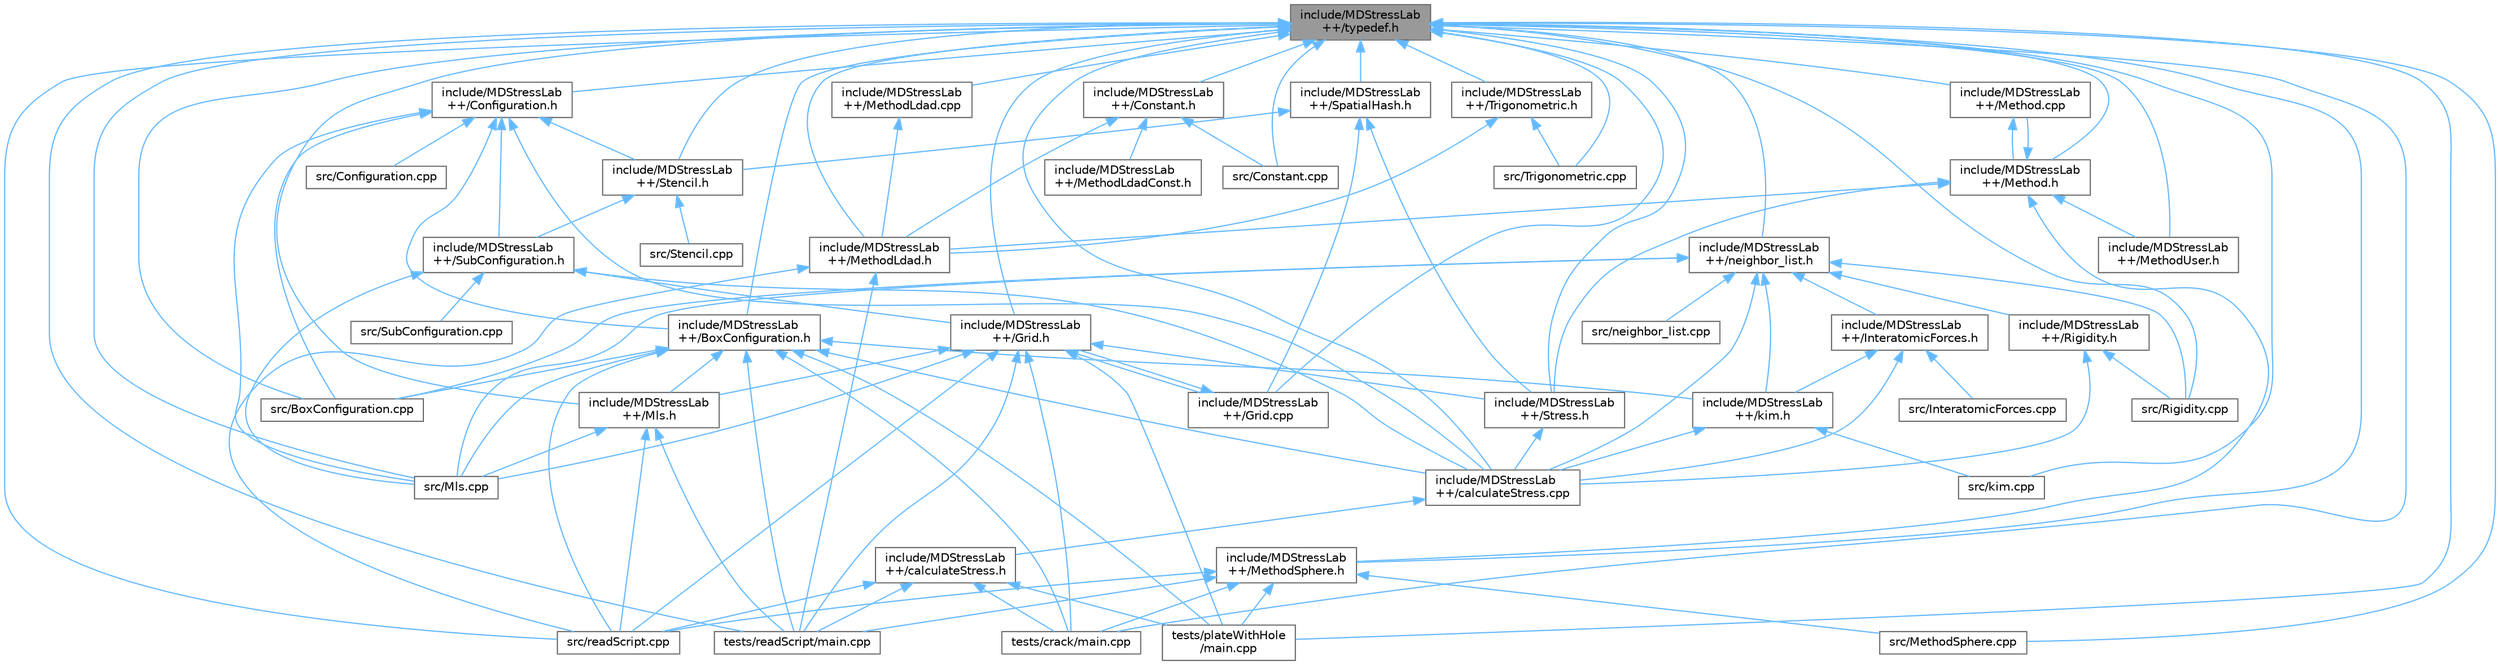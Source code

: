 digraph "include/MDStressLab++/typedef.h"
{
 // LATEX_PDF_SIZE
  bgcolor="transparent";
  edge [fontname=Helvetica,fontsize=10,labelfontname=Helvetica,labelfontsize=10];
  node [fontname=Helvetica,fontsize=10,shape=box,height=0.2,width=0.4];
  Node1 [id="Node000001",label="include/MDStressLab\l++/typedef.h",height=0.2,width=0.4,color="gray40", fillcolor="grey60", style="filled", fontcolor="black",tooltip=" "];
  Node1 -> Node2 [id="edge1_Node000001_Node000002",dir="back",color="steelblue1",style="solid",tooltip=" "];
  Node2 [id="Node000002",label="include/MDStressLab\l++/BoxConfiguration.h",height=0.2,width=0.4,color="grey40", fillcolor="white", style="filled",URL="$BoxConfiguration_8h.html",tooltip=" "];
  Node2 -> Node3 [id="edge2_Node000002_Node000003",dir="back",color="steelblue1",style="solid",tooltip=" "];
  Node3 [id="Node000003",label="include/MDStressLab\l++/Mls.h",height=0.2,width=0.4,color="grey40", fillcolor="white", style="filled",URL="$Mls_8h.html",tooltip=" "];
  Node3 -> Node4 [id="edge3_Node000003_Node000004",dir="back",color="steelblue1",style="solid",tooltip=" "];
  Node4 [id="Node000004",label="src/Mls.cpp",height=0.2,width=0.4,color="grey40", fillcolor="white", style="filled",URL="$Mls_8cpp.html",tooltip=" "];
  Node3 -> Node5 [id="edge4_Node000003_Node000005",dir="back",color="steelblue1",style="solid",tooltip=" "];
  Node5 [id="Node000005",label="src/readScript.cpp",height=0.2,width=0.4,color="grey40", fillcolor="white", style="filled",URL="$readScript_8cpp.html",tooltip=" "];
  Node3 -> Node6 [id="edge5_Node000003_Node000006",dir="back",color="steelblue1",style="solid",tooltip=" "];
  Node6 [id="Node000006",label="tests/readScript/main.cpp",height=0.2,width=0.4,color="grey40", fillcolor="white", style="filled",URL="$readScript_2main_8cpp.html",tooltip=" "];
  Node2 -> Node7 [id="edge6_Node000002_Node000007",dir="back",color="steelblue1",style="solid",tooltip=" "];
  Node7 [id="Node000007",label="include/MDStressLab\l++/calculateStress.cpp",height=0.2,width=0.4,color="grey40", fillcolor="white", style="filled",URL="$calculateStress_8cpp.html",tooltip=" "];
  Node7 -> Node8 [id="edge7_Node000007_Node000008",dir="back",color="steelblue1",style="solid",tooltip=" "];
  Node8 [id="Node000008",label="include/MDStressLab\l++/calculateStress.h",height=0.2,width=0.4,color="grey40", fillcolor="white", style="filled",URL="$calculateStress_8h.html",tooltip=" "];
  Node8 -> Node5 [id="edge8_Node000008_Node000005",dir="back",color="steelblue1",style="solid",tooltip=" "];
  Node8 -> Node9 [id="edge9_Node000008_Node000009",dir="back",color="steelblue1",style="solid",tooltip=" "];
  Node9 [id="Node000009",label="tests/crack/main.cpp",height=0.2,width=0.4,color="grey40", fillcolor="white", style="filled",URL="$crack_2main_8cpp.html",tooltip=" "];
  Node8 -> Node10 [id="edge10_Node000008_Node000010",dir="back",color="steelblue1",style="solid",tooltip=" "];
  Node10 [id="Node000010",label="tests/plateWithHole\l/main.cpp",height=0.2,width=0.4,color="grey40", fillcolor="white", style="filled",URL="$plateWithHole_2main_8cpp.html",tooltip=" "];
  Node8 -> Node6 [id="edge11_Node000008_Node000006",dir="back",color="steelblue1",style="solid",tooltip=" "];
  Node2 -> Node11 [id="edge12_Node000002_Node000011",dir="back",color="steelblue1",style="solid",tooltip=" "];
  Node11 [id="Node000011",label="include/MDStressLab\l++/kim.h",height=0.2,width=0.4,color="grey40", fillcolor="white", style="filled",URL="$kim_8h.html",tooltip=" "];
  Node11 -> Node7 [id="edge13_Node000011_Node000007",dir="back",color="steelblue1",style="solid",tooltip=" "];
  Node11 -> Node12 [id="edge14_Node000011_Node000012",dir="back",color="steelblue1",style="solid",tooltip=" "];
  Node12 [id="Node000012",label="src/kim.cpp",height=0.2,width=0.4,color="grey40", fillcolor="white", style="filled",URL="$kim_8cpp.html",tooltip=" "];
  Node2 -> Node13 [id="edge15_Node000002_Node000013",dir="back",color="steelblue1",style="solid",tooltip=" "];
  Node13 [id="Node000013",label="src/BoxConfiguration.cpp",height=0.2,width=0.4,color="grey40", fillcolor="white", style="filled",URL="$BoxConfiguration_8cpp.html",tooltip=" "];
  Node2 -> Node4 [id="edge16_Node000002_Node000004",dir="back",color="steelblue1",style="solid",tooltip=" "];
  Node2 -> Node5 [id="edge17_Node000002_Node000005",dir="back",color="steelblue1",style="solid",tooltip=" "];
  Node2 -> Node9 [id="edge18_Node000002_Node000009",dir="back",color="steelblue1",style="solid",tooltip=" "];
  Node2 -> Node10 [id="edge19_Node000002_Node000010",dir="back",color="steelblue1",style="solid",tooltip=" "];
  Node2 -> Node6 [id="edge20_Node000002_Node000006",dir="back",color="steelblue1",style="solid",tooltip=" "];
  Node1 -> Node14 [id="edge21_Node000001_Node000014",dir="back",color="steelblue1",style="solid",tooltip=" "];
  Node14 [id="Node000014",label="include/MDStressLab\l++/Configuration.h",height=0.2,width=0.4,color="grey40", fillcolor="white", style="filled",URL="$Configuration_8h.html",tooltip=" "];
  Node14 -> Node2 [id="edge22_Node000014_Node000002",dir="back",color="steelblue1",style="solid",tooltip=" "];
  Node14 -> Node15 [id="edge23_Node000014_Node000015",dir="back",color="steelblue1",style="solid",tooltip=" "];
  Node15 [id="Node000015",label="include/MDStressLab\l++/Stencil.h",height=0.2,width=0.4,color="grey40", fillcolor="white", style="filled",URL="$Stencil_8h.html",tooltip=" "];
  Node15 -> Node16 [id="edge24_Node000015_Node000016",dir="back",color="steelblue1",style="solid",tooltip=" "];
  Node16 [id="Node000016",label="include/MDStressLab\l++/SubConfiguration.h",height=0.2,width=0.4,color="grey40", fillcolor="white", style="filled",URL="$SubConfiguration_8h.html",tooltip=" "];
  Node16 -> Node17 [id="edge25_Node000016_Node000017",dir="back",color="steelblue1",style="solid",tooltip=" "];
  Node17 [id="Node000017",label="include/MDStressLab\l++/Grid.h",height=0.2,width=0.4,color="grey40", fillcolor="white", style="filled",URL="$Grid_8h.html",tooltip=" "];
  Node17 -> Node18 [id="edge26_Node000017_Node000018",dir="back",color="steelblue1",style="solid",tooltip=" "];
  Node18 [id="Node000018",label="include/MDStressLab\l++/Grid.cpp",height=0.2,width=0.4,color="grey40", fillcolor="white", style="filled",URL="$Grid_8cpp.html",tooltip=" "];
  Node18 -> Node17 [id="edge27_Node000018_Node000017",dir="back",color="steelblue1",style="solid",tooltip=" "];
  Node17 -> Node3 [id="edge28_Node000017_Node000003",dir="back",color="steelblue1",style="solid",tooltip=" "];
  Node17 -> Node19 [id="edge29_Node000017_Node000019",dir="back",color="steelblue1",style="solid",tooltip=" "];
  Node19 [id="Node000019",label="include/MDStressLab\l++/Stress.h",height=0.2,width=0.4,color="grey40", fillcolor="white", style="filled",URL="$Stress_8h.html",tooltip=" "];
  Node19 -> Node7 [id="edge30_Node000019_Node000007",dir="back",color="steelblue1",style="solid",tooltip=" "];
  Node17 -> Node4 [id="edge31_Node000017_Node000004",dir="back",color="steelblue1",style="solid",tooltip=" "];
  Node17 -> Node5 [id="edge32_Node000017_Node000005",dir="back",color="steelblue1",style="solid",tooltip=" "];
  Node17 -> Node9 [id="edge33_Node000017_Node000009",dir="back",color="steelblue1",style="solid",tooltip=" "];
  Node17 -> Node10 [id="edge34_Node000017_Node000010",dir="back",color="steelblue1",style="solid",tooltip=" "];
  Node17 -> Node6 [id="edge35_Node000017_Node000006",dir="back",color="steelblue1",style="solid",tooltip=" "];
  Node16 -> Node7 [id="edge36_Node000016_Node000007",dir="back",color="steelblue1",style="solid",tooltip=" "];
  Node16 -> Node4 [id="edge37_Node000016_Node000004",dir="back",color="steelblue1",style="solid",tooltip=" "];
  Node16 -> Node20 [id="edge38_Node000016_Node000020",dir="back",color="steelblue1",style="solid",tooltip=" "];
  Node20 [id="Node000020",label="src/SubConfiguration.cpp",height=0.2,width=0.4,color="grey40", fillcolor="white", style="filled",URL="$SubConfiguration_8cpp.html",tooltip=" "];
  Node15 -> Node21 [id="edge39_Node000015_Node000021",dir="back",color="steelblue1",style="solid",tooltip=" "];
  Node21 [id="Node000021",label="src/Stencil.cpp",height=0.2,width=0.4,color="grey40", fillcolor="white", style="filled",URL="$Stencil_8cpp.html",tooltip=" "];
  Node14 -> Node16 [id="edge40_Node000014_Node000016",dir="back",color="steelblue1",style="solid",tooltip=" "];
  Node14 -> Node7 [id="edge41_Node000014_Node000007",dir="back",color="steelblue1",style="solid",tooltip=" "];
  Node14 -> Node13 [id="edge42_Node000014_Node000013",dir="back",color="steelblue1",style="solid",tooltip=" "];
  Node14 -> Node22 [id="edge43_Node000014_Node000022",dir="back",color="steelblue1",style="solid",tooltip=" "];
  Node22 [id="Node000022",label="src/Configuration.cpp",height=0.2,width=0.4,color="grey40", fillcolor="white", style="filled",URL="$Configuration_8cpp.html",tooltip=" "];
  Node14 -> Node4 [id="edge44_Node000014_Node000004",dir="back",color="steelblue1",style="solid",tooltip=" "];
  Node1 -> Node23 [id="edge45_Node000001_Node000023",dir="back",color="steelblue1",style="solid",tooltip=" "];
  Node23 [id="Node000023",label="include/MDStressLab\l++/Constant.h",height=0.2,width=0.4,color="grey40", fillcolor="white", style="filled",URL="$Constant_8h.html",tooltip=" "];
  Node23 -> Node24 [id="edge46_Node000023_Node000024",dir="back",color="steelblue1",style="solid",tooltip=" "];
  Node24 [id="Node000024",label="include/MDStressLab\l++/MethodLdad.h",height=0.2,width=0.4,color="grey40", fillcolor="white", style="filled",URL="$MethodLdad_8h.html",tooltip=" "];
  Node24 -> Node5 [id="edge47_Node000024_Node000005",dir="back",color="steelblue1",style="solid",tooltip=" "];
  Node24 -> Node6 [id="edge48_Node000024_Node000006",dir="back",color="steelblue1",style="solid",tooltip=" "];
  Node23 -> Node25 [id="edge49_Node000023_Node000025",dir="back",color="steelblue1",style="solid",tooltip=" "];
  Node25 [id="Node000025",label="include/MDStressLab\l++/MethodLdadConst.h",height=0.2,width=0.4,color="grey40", fillcolor="white", style="filled",URL="$MethodLdadConst_8h.html",tooltip=" "];
  Node23 -> Node26 [id="edge50_Node000023_Node000026",dir="back",color="steelblue1",style="solid",tooltip=" "];
  Node26 [id="Node000026",label="src/Constant.cpp",height=0.2,width=0.4,color="grey40", fillcolor="white", style="filled",URL="$Constant_8cpp.html",tooltip=" "];
  Node1 -> Node18 [id="edge51_Node000001_Node000018",dir="back",color="steelblue1",style="solid",tooltip=" "];
  Node1 -> Node17 [id="edge52_Node000001_Node000017",dir="back",color="steelblue1",style="solid",tooltip=" "];
  Node1 -> Node27 [id="edge53_Node000001_Node000027",dir="back",color="steelblue1",style="solid",tooltip=" "];
  Node27 [id="Node000027",label="include/MDStressLab\l++/Method.cpp",height=0.2,width=0.4,color="grey40", fillcolor="white", style="filled",URL="$Method_8cpp.html",tooltip=" "];
  Node27 -> Node28 [id="edge54_Node000027_Node000028",dir="back",color="steelblue1",style="solid",tooltip=" "];
  Node28 [id="Node000028",label="include/MDStressLab\l++/Method.h",height=0.2,width=0.4,color="grey40", fillcolor="white", style="filled",URL="$Method_8h.html",tooltip=" "];
  Node28 -> Node27 [id="edge55_Node000028_Node000027",dir="back",color="steelblue1",style="solid",tooltip=" "];
  Node28 -> Node24 [id="edge56_Node000028_Node000024",dir="back",color="steelblue1",style="solid",tooltip=" "];
  Node28 -> Node29 [id="edge57_Node000028_Node000029",dir="back",color="steelblue1",style="solid",tooltip=" "];
  Node29 [id="Node000029",label="include/MDStressLab\l++/MethodSphere.h",height=0.2,width=0.4,color="grey40", fillcolor="white", style="filled",URL="$MethodSphere_8h.html",tooltip=" "];
  Node29 -> Node30 [id="edge58_Node000029_Node000030",dir="back",color="steelblue1",style="solid",tooltip=" "];
  Node30 [id="Node000030",label="src/MethodSphere.cpp",height=0.2,width=0.4,color="grey40", fillcolor="white", style="filled",URL="$MethodSphere_8cpp.html",tooltip=" "];
  Node29 -> Node5 [id="edge59_Node000029_Node000005",dir="back",color="steelblue1",style="solid",tooltip=" "];
  Node29 -> Node9 [id="edge60_Node000029_Node000009",dir="back",color="steelblue1",style="solid",tooltip=" "];
  Node29 -> Node10 [id="edge61_Node000029_Node000010",dir="back",color="steelblue1",style="solid",tooltip=" "];
  Node29 -> Node6 [id="edge62_Node000029_Node000006",dir="back",color="steelblue1",style="solid",tooltip=" "];
  Node28 -> Node31 [id="edge63_Node000028_Node000031",dir="back",color="steelblue1",style="solid",tooltip=" "];
  Node31 [id="Node000031",label="include/MDStressLab\l++/MethodUser.h",height=0.2,width=0.4,color="grey40", fillcolor="white", style="filled",URL="$MethodUser_8h.html",tooltip=" "];
  Node28 -> Node19 [id="edge64_Node000028_Node000019",dir="back",color="steelblue1",style="solid",tooltip=" "];
  Node1 -> Node28 [id="edge65_Node000001_Node000028",dir="back",color="steelblue1",style="solid",tooltip=" "];
  Node1 -> Node32 [id="edge66_Node000001_Node000032",dir="back",color="steelblue1",style="solid",tooltip=" "];
  Node32 [id="Node000032",label="include/MDStressLab\l++/MethodLdad.cpp",height=0.2,width=0.4,color="grey40", fillcolor="white", style="filled",URL="$MethodLdad_8cpp.html",tooltip=" "];
  Node32 -> Node24 [id="edge67_Node000032_Node000024",dir="back",color="steelblue1",style="solid",tooltip=" "];
  Node1 -> Node24 [id="edge68_Node000001_Node000024",dir="back",color="steelblue1",style="solid",tooltip=" "];
  Node1 -> Node29 [id="edge69_Node000001_Node000029",dir="back",color="steelblue1",style="solid",tooltip=" "];
  Node1 -> Node31 [id="edge70_Node000001_Node000031",dir="back",color="steelblue1",style="solid",tooltip=" "];
  Node1 -> Node3 [id="edge71_Node000001_Node000003",dir="back",color="steelblue1",style="solid",tooltip=" "];
  Node1 -> Node33 [id="edge72_Node000001_Node000033",dir="back",color="steelblue1",style="solid",tooltip=" "];
  Node33 [id="Node000033",label="include/MDStressLab\l++/SpatialHash.h",height=0.2,width=0.4,color="grey40", fillcolor="white", style="filled",URL="$SpatialHash_8h.html",tooltip=" "];
  Node33 -> Node18 [id="edge73_Node000033_Node000018",dir="back",color="steelblue1",style="solid",tooltip=" "];
  Node33 -> Node15 [id="edge74_Node000033_Node000015",dir="back",color="steelblue1",style="solid",tooltip=" "];
  Node33 -> Node19 [id="edge75_Node000033_Node000019",dir="back",color="steelblue1",style="solid",tooltip=" "];
  Node1 -> Node15 [id="edge76_Node000001_Node000015",dir="back",color="steelblue1",style="solid",tooltip=" "];
  Node1 -> Node19 [id="edge77_Node000001_Node000019",dir="back",color="steelblue1",style="solid",tooltip=" "];
  Node1 -> Node34 [id="edge78_Node000001_Node000034",dir="back",color="steelblue1",style="solid",tooltip=" "];
  Node34 [id="Node000034",label="include/MDStressLab\l++/Trigonometric.h",height=0.2,width=0.4,color="grey40", fillcolor="white", style="filled",URL="$Trigonometric_8h.html",tooltip=" "];
  Node34 -> Node24 [id="edge79_Node000034_Node000024",dir="back",color="steelblue1",style="solid",tooltip=" "];
  Node34 -> Node35 [id="edge80_Node000034_Node000035",dir="back",color="steelblue1",style="solid",tooltip=" "];
  Node35 [id="Node000035",label="src/Trigonometric.cpp",height=0.2,width=0.4,color="grey40", fillcolor="white", style="filled",URL="$Trigonometric_8cpp.html",tooltip=" "];
  Node1 -> Node7 [id="edge81_Node000001_Node000007",dir="back",color="steelblue1",style="solid",tooltip=" "];
  Node1 -> Node36 [id="edge82_Node000001_Node000036",dir="back",color="steelblue1",style="solid",tooltip=" "];
  Node36 [id="Node000036",label="include/MDStressLab\l++/neighbor_list.h",height=0.2,width=0.4,color="grey40", fillcolor="white", style="filled",URL="$neighbor__list_8h.html",tooltip=" "];
  Node36 -> Node37 [id="edge83_Node000036_Node000037",dir="back",color="steelblue1",style="solid",tooltip=" "];
  Node37 [id="Node000037",label="include/MDStressLab\l++/InteratomicForces.h",height=0.2,width=0.4,color="grey40", fillcolor="white", style="filled",URL="$InteratomicForces_8h.html",tooltip=" "];
  Node37 -> Node7 [id="edge84_Node000037_Node000007",dir="back",color="steelblue1",style="solid",tooltip=" "];
  Node37 -> Node11 [id="edge85_Node000037_Node000011",dir="back",color="steelblue1",style="solid",tooltip=" "];
  Node37 -> Node38 [id="edge86_Node000037_Node000038",dir="back",color="steelblue1",style="solid",tooltip=" "];
  Node38 [id="Node000038",label="src/InteratomicForces.cpp",height=0.2,width=0.4,color="grey40", fillcolor="white", style="filled",URL="$InteratomicForces_8cpp.html",tooltip=" "];
  Node36 -> Node39 [id="edge87_Node000036_Node000039",dir="back",color="steelblue1",style="solid",tooltip=" "];
  Node39 [id="Node000039",label="include/MDStressLab\l++/Rigidity.h",height=0.2,width=0.4,color="grey40", fillcolor="white", style="filled",URL="$Rigidity_8h.html",tooltip=" "];
  Node39 -> Node7 [id="edge88_Node000039_Node000007",dir="back",color="steelblue1",style="solid",tooltip=" "];
  Node39 -> Node40 [id="edge89_Node000039_Node000040",dir="back",color="steelblue1",style="solid",tooltip=" "];
  Node40 [id="Node000040",label="src/Rigidity.cpp",height=0.2,width=0.4,color="grey40", fillcolor="white", style="filled",URL="$Rigidity_8cpp.html",tooltip=" "];
  Node36 -> Node7 [id="edge90_Node000036_Node000007",dir="back",color="steelblue1",style="solid",tooltip=" "];
  Node36 -> Node11 [id="edge91_Node000036_Node000011",dir="back",color="steelblue1",style="solid",tooltip=" "];
  Node36 -> Node13 [id="edge92_Node000036_Node000013",dir="back",color="steelblue1",style="solid",tooltip=" "];
  Node36 -> Node4 [id="edge93_Node000036_Node000004",dir="back",color="steelblue1",style="solid",tooltip=" "];
  Node36 -> Node40 [id="edge94_Node000036_Node000040",dir="back",color="steelblue1",style="solid",tooltip=" "];
  Node36 -> Node41 [id="edge95_Node000036_Node000041",dir="back",color="steelblue1",style="solid",tooltip=" "];
  Node41 [id="Node000041",label="src/neighbor_list.cpp",height=0.2,width=0.4,color="grey40", fillcolor="white", style="filled",URL="$neighbor__list_8cpp.html",tooltip=" "];
  Node1 -> Node13 [id="edge96_Node000001_Node000013",dir="back",color="steelblue1",style="solid",tooltip=" "];
  Node1 -> Node26 [id="edge97_Node000001_Node000026",dir="back",color="steelblue1",style="solid",tooltip=" "];
  Node1 -> Node30 [id="edge98_Node000001_Node000030",dir="back",color="steelblue1",style="solid",tooltip=" "];
  Node1 -> Node4 [id="edge99_Node000001_Node000004",dir="back",color="steelblue1",style="solid",tooltip=" "];
  Node1 -> Node40 [id="edge100_Node000001_Node000040",dir="back",color="steelblue1",style="solid",tooltip=" "];
  Node1 -> Node35 [id="edge101_Node000001_Node000035",dir="back",color="steelblue1",style="solid",tooltip=" "];
  Node1 -> Node12 [id="edge102_Node000001_Node000012",dir="back",color="steelblue1",style="solid",tooltip=" "];
  Node1 -> Node5 [id="edge103_Node000001_Node000005",dir="back",color="steelblue1",style="solid",tooltip=" "];
  Node1 -> Node9 [id="edge104_Node000001_Node000009",dir="back",color="steelblue1",style="solid",tooltip=" "];
  Node1 -> Node10 [id="edge105_Node000001_Node000010",dir="back",color="steelblue1",style="solid",tooltip=" "];
  Node1 -> Node6 [id="edge106_Node000001_Node000006",dir="back",color="steelblue1",style="solid",tooltip=" "];
}
